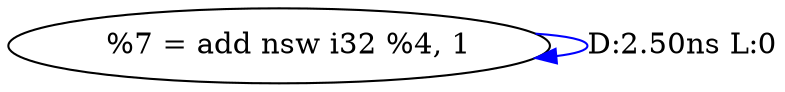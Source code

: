 digraph {
Node0x2de4b00[label="  %7 = add nsw i32 %4, 1"];
Node0x2de4b00 -> Node0x2de4b00[label="D:2.50ns L:0",color=blue];
}
